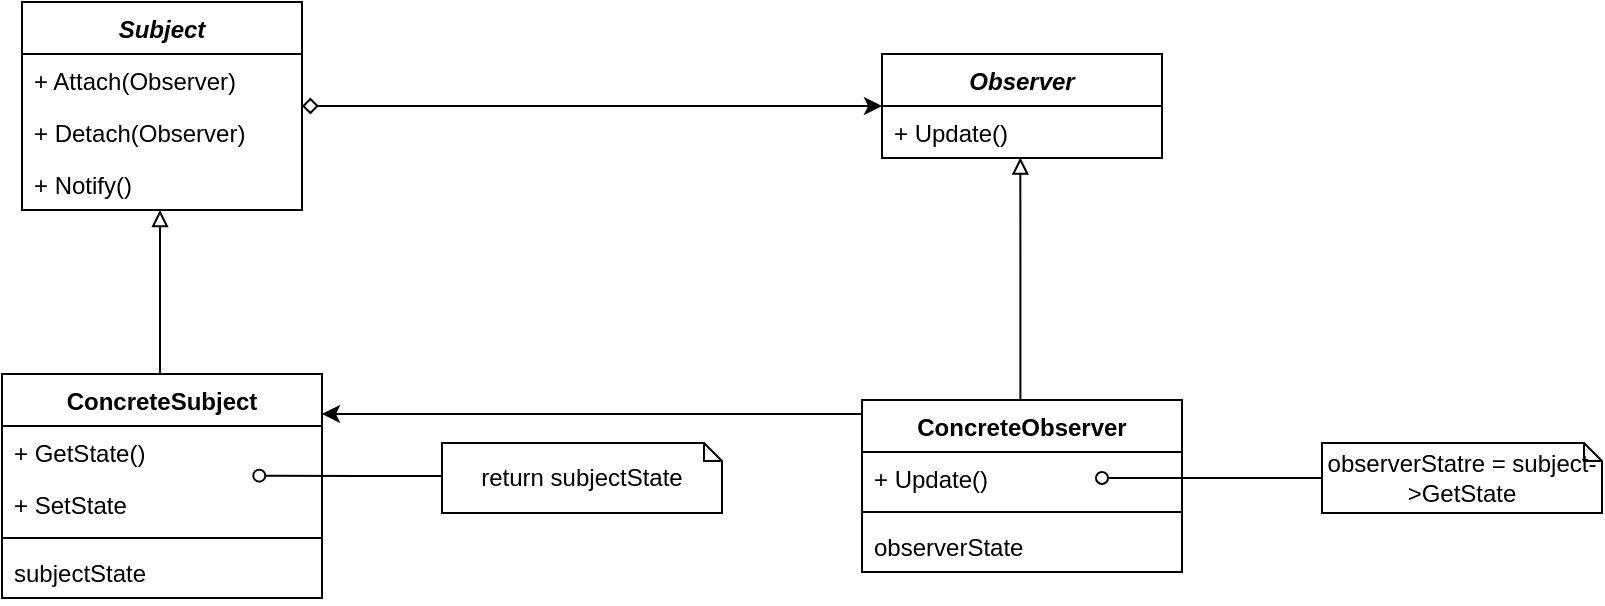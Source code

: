 <mxfile userAgent="Mozilla/5.0 (Windows NT 10.0; Win64; x64) AppleWebKit/537.36 (KHTML, like Gecko) draw.io/9.3.1 Chrome/66.0.336.181 Electron/3.0.6 Safari/537.36" version="9.3.1" editor="www.draw.io" type="device"><diagram id="e88fd960-72a5-b67a-5a22-e28a0011f0cf" name="Page-1"><mxGraphModel dx="1188" dy="695" grid="1" gridSize="10" guides="1" tooltips="1" connect="1" arrows="1" fold="1" page="1" pageScale="1" pageWidth="827" pageHeight="1169" background="#ffffff" math="0" shadow="0"><root><mxCell id="0"/><mxCell id="1" parent="0"/><mxCell id="10" style="edgeStyle=orthogonalEdgeStyle;rounded=0;html=1;entryX=0;entryY=0.5;jettySize=auto;orthogonalLoop=1;startArrow=diamond;startFill=0;" edge="1" parent="1" source="2" target="6"><mxGeometry relative="1" as="geometry"><Array as="points"><mxPoint x="380" y="262"/><mxPoint x="380" y="262"/></Array></mxGeometry></mxCell><mxCell id="2" value="Subject" style="swimlane;fontStyle=3;childLayout=stackLayout;horizontal=1;startSize=26;fillColor=none;horizontalStack=0;resizeParent=1;resizeParentMax=0;resizeLast=0;collapsible=1;marginBottom=0;" vertex="1" parent="1"><mxGeometry x="20" y="210" width="140" height="104" as="geometry"/></mxCell><mxCell id="3" value="+ Attach(Observer)" style="text;strokeColor=none;fillColor=none;align=left;verticalAlign=top;spacingLeft=4;spacingRight=4;overflow=hidden;rotatable=0;points=[[0,0.5],[1,0.5]];portConstraint=eastwest;" vertex="1" parent="2"><mxGeometry y="26" width="140" height="26" as="geometry"/></mxCell><mxCell id="4" value="+ Detach(Observer)" style="text;strokeColor=none;fillColor=none;align=left;verticalAlign=top;spacingLeft=4;spacingRight=4;overflow=hidden;rotatable=0;points=[[0,0.5],[1,0.5]];portConstraint=eastwest;" vertex="1" parent="2"><mxGeometry y="52" width="140" height="26" as="geometry"/></mxCell><mxCell id="5" value="+ Notify()" style="text;strokeColor=none;fillColor=none;align=left;verticalAlign=top;spacingLeft=4;spacingRight=4;overflow=hidden;rotatable=0;points=[[0,0.5],[1,0.5]];portConstraint=eastwest;" vertex="1" parent="2"><mxGeometry y="78" width="140" height="26" as="geometry"/></mxCell><mxCell id="6" value="Observer" style="swimlane;fontStyle=3;childLayout=stackLayout;horizontal=1;startSize=26;fillColor=none;horizontalStack=0;resizeParent=1;resizeParentMax=0;resizeLast=0;collapsible=1;marginBottom=0;" vertex="1" parent="1"><mxGeometry x="450" y="236" width="140" height="52" as="geometry"/></mxCell><mxCell id="7" value="+ Update()" style="text;strokeColor=none;fillColor=none;align=left;verticalAlign=top;spacingLeft=4;spacingRight=4;overflow=hidden;rotatable=0;points=[[0,0.5],[1,0.5]];portConstraint=eastwest;" vertex="1" parent="6"><mxGeometry y="26" width="140" height="26" as="geometry"/></mxCell><mxCell id="29" style="edgeStyle=orthogonalEdgeStyle;rounded=0;html=1;jettySize=auto;orthogonalLoop=1;endArrow=block;endFill=0;" edge="1" parent="1" source="11"><mxGeometry relative="1" as="geometry"><mxPoint x="89" y="314" as="targetPoint"/><Array as="points"><mxPoint x="89" y="400"/><mxPoint x="89" y="400"/></Array></mxGeometry></mxCell><mxCell id="11" value="ConcreteSubject" style="swimlane;fontStyle=1;align=center;verticalAlign=top;childLayout=stackLayout;horizontal=1;startSize=26;horizontalStack=0;resizeParent=1;resizeParentMax=0;resizeLast=0;collapsible=1;marginBottom=0;" vertex="1" parent="1"><mxGeometry x="10" y="396.0" width="160" height="112" as="geometry"/></mxCell><mxCell id="12" value="+ GetState()" style="text;strokeColor=none;fillColor=none;align=left;verticalAlign=top;spacingLeft=4;spacingRight=4;overflow=hidden;rotatable=0;points=[[0,0.5],[1,0.5]];portConstraint=eastwest;" vertex="1" parent="11"><mxGeometry y="26" width="160" height="26" as="geometry"/></mxCell><mxCell id="16" value="+ SetState" style="text;strokeColor=none;fillColor=none;align=left;verticalAlign=top;spacingLeft=4;spacingRight=4;overflow=hidden;rotatable=0;points=[[0,0.5],[1,0.5]];portConstraint=eastwest;" vertex="1" parent="11"><mxGeometry y="52" width="160" height="26" as="geometry"/></mxCell><mxCell id="13" value="" style="line;strokeWidth=1;fillColor=none;align=left;verticalAlign=middle;spacingTop=-1;spacingLeft=3;spacingRight=3;rotatable=0;labelPosition=right;points=[];portConstraint=eastwest;" vertex="1" parent="11"><mxGeometry y="78" width="160" height="8" as="geometry"/></mxCell><mxCell id="17" value="subjectState" style="text;strokeColor=none;fillColor=none;align=left;verticalAlign=top;spacingLeft=4;spacingRight=4;overflow=hidden;rotatable=0;points=[[0,0.5],[1,0.5]];portConstraint=eastwest;" vertex="1" parent="11"><mxGeometry y="86" width="160" height="26" as="geometry"/></mxCell><mxCell id="31" style="edgeStyle=orthogonalEdgeStyle;rounded=0;html=1;entryX=0.804;entryY=-0.045;entryPerimeter=0;jettySize=auto;orthogonalLoop=1;endArrow=oval;endFill=0;" edge="1" parent="1" source="18" target="16"><mxGeometry relative="1" as="geometry"><Array as="points"><mxPoint x="190" y="447"/><mxPoint x="190" y="447"/></Array></mxGeometry></mxCell><mxCell id="18" value="return subjectState" style="shape=note;whiteSpace=wrap;html=1;backgroundOutline=1;size=9;" vertex="1" parent="1"><mxGeometry x="230" y="430.5" width="140" height="35" as="geometry"/></mxCell><mxCell id="30" style="edgeStyle=orthogonalEdgeStyle;rounded=0;html=1;jettySize=auto;orthogonalLoop=1;entryX=0.494;entryY=0.991;entryPerimeter=0;endArrow=block;endFill=0;" edge="1" parent="1" source="19" target="7"><mxGeometry relative="1" as="geometry"><Array as="points"><mxPoint x="520" y="342"/></Array></mxGeometry></mxCell><mxCell id="33" style="edgeStyle=orthogonalEdgeStyle;rounded=0;html=1;endArrow=classic;endFill=1;jettySize=auto;orthogonalLoop=1;" edge="1" parent="1" source="19"><mxGeometry relative="1" as="geometry"><mxPoint x="170" y="416" as="targetPoint"/><Array as="points"><mxPoint x="170" y="416"/></Array></mxGeometry></mxCell><mxCell id="19" value="ConcreteObserver" style="swimlane;fontStyle=1;align=center;verticalAlign=top;childLayout=stackLayout;horizontal=1;startSize=26;horizontalStack=0;resizeParent=1;resizeParentMax=0;resizeLast=0;collapsible=1;marginBottom=0;" vertex="1" parent="1"><mxGeometry x="440" y="409" width="160" height="86" as="geometry"/></mxCell><mxCell id="20" value="+ Update()" style="text;strokeColor=none;fillColor=none;align=left;verticalAlign=top;spacingLeft=4;spacingRight=4;overflow=hidden;rotatable=0;points=[[0,0.5],[1,0.5]];portConstraint=eastwest;" vertex="1" parent="19"><mxGeometry y="26" width="160" height="26" as="geometry"/></mxCell><mxCell id="22" value="" style="line;strokeWidth=1;fillColor=none;align=left;verticalAlign=middle;spacingTop=-1;spacingLeft=3;spacingRight=3;rotatable=0;labelPosition=right;points=[];portConstraint=eastwest;" vertex="1" parent="19"><mxGeometry y="52" width="160" height="8" as="geometry"/></mxCell><mxCell id="23" value="observerState" style="text;strokeColor=none;fillColor=none;align=left;verticalAlign=top;spacingLeft=4;spacingRight=4;overflow=hidden;rotatable=0;points=[[0,0.5],[1,0.5]];portConstraint=eastwest;" vertex="1" parent="19"><mxGeometry y="60" width="160" height="26" as="geometry"/></mxCell><mxCell id="32" style="edgeStyle=orthogonalEdgeStyle;rounded=0;html=1;endArrow=oval;endFill=0;jettySize=auto;orthogonalLoop=1;" edge="1" parent="1" source="24"><mxGeometry relative="1" as="geometry"><mxPoint x="560" y="448" as="targetPoint"/><Array as="points"><mxPoint x="560" y="448"/></Array></mxGeometry></mxCell><mxCell id="24" value="observerStatre = subject-&amp;gt;GetState" style="shape=note;whiteSpace=wrap;html=1;backgroundOutline=1;size=9;" vertex="1" parent="1"><mxGeometry x="670" y="430.5" width="140" height="35" as="geometry"/></mxCell></root></mxGraphModel></diagram></mxfile>